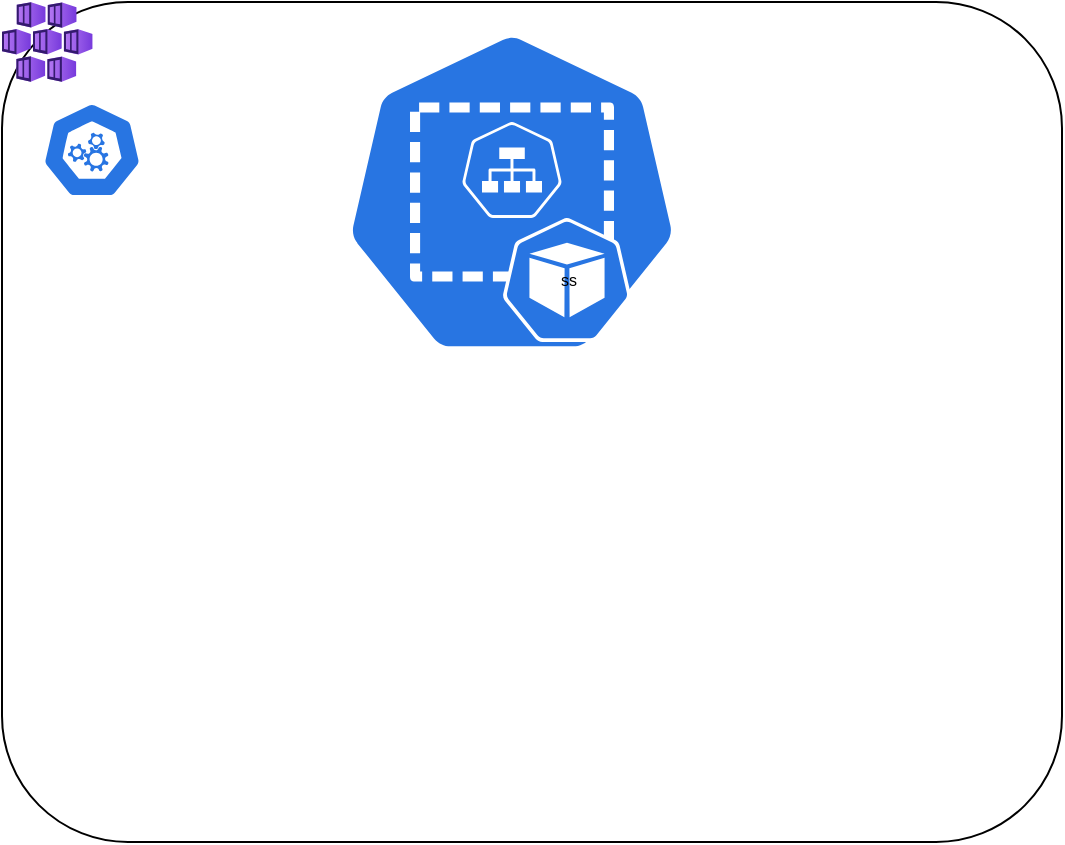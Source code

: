 <mxfile version="20.2.3" type="github">
  <diagram id="9gby5_nQeE01gUk5MkaV" name="Page-1">
    <mxGraphModel dx="830" dy="550" grid="1" gridSize="10" guides="1" tooltips="1" connect="1" arrows="1" fold="1" page="1" pageScale="1" pageWidth="827" pageHeight="1169" math="0" shadow="0">
      <root>
        <mxCell id="0" />
        <mxCell id="1" parent="0" />
        <mxCell id="SFuSg-DjwJdB-PmO_ZJF-2" value="" style="rounded=1;whiteSpace=wrap;html=1;" vertex="1" parent="1">
          <mxGeometry x="150" y="90" width="530" height="420" as="geometry" />
        </mxCell>
        <mxCell id="SFuSg-DjwJdB-PmO_ZJF-3" value="" style="aspect=fixed;html=1;points=[];align=center;image;fontSize=12;image=img/lib/azure2/containers/Kubernetes_Services.svg;" vertex="1" parent="1">
          <mxGeometry x="150" y="90" width="45.33" height="40" as="geometry" />
        </mxCell>
        <mxCell id="SFuSg-DjwJdB-PmO_ZJF-9" value="" style="sketch=0;html=1;dashed=0;whitespace=wrap;fillColor=#2875E2;strokeColor=#ffffff;points=[[0.005,0.63,0],[0.1,0.2,0],[0.9,0.2,0],[0.5,0,0],[0.995,0.63,0],[0.72,0.99,0],[0.5,1,0],[0.28,0.99,0]];shape=mxgraph.kubernetes.icon;prIcon=master;fontSize=8;" vertex="1" parent="1">
          <mxGeometry x="170" y="140" width="50" height="48" as="geometry" />
        </mxCell>
        <mxCell id="SFuSg-DjwJdB-PmO_ZJF-10" value="" style="sketch=0;html=1;dashed=0;whitespace=wrap;fillColor=#2875E2;strokeColor=#ffffff;points=[[0.005,0.63,0],[0.1,0.2,0],[0.9,0.2,0],[0.5,0,0],[0.995,0.63,0],[0.72,0.99,0],[0.5,1,0],[0.28,0.99,0]];shape=mxgraph.kubernetes.icon;prIcon=ns;fontSize=8;" vertex="1" parent="1">
          <mxGeometry x="320" y="100" width="170" height="170" as="geometry" />
        </mxCell>
        <mxCell id="SFuSg-DjwJdB-PmO_ZJF-11" value="" style="sketch=0;html=1;dashed=0;whitespace=wrap;fillColor=#2875E2;strokeColor=#ffffff;points=[[0.005,0.63,0],[0.1,0.2,0],[0.9,0.2,0],[0.5,0,0],[0.995,0.63,0],[0.72,0.99,0],[0.5,1,0],[0.28,0.99,0]];shape=mxgraph.kubernetes.icon;prIcon=svc;fontSize=8;" vertex="1" parent="1">
          <mxGeometry x="380" y="150" width="50" height="48" as="geometry" />
        </mxCell>
        <mxCell id="SFuSg-DjwJdB-PmO_ZJF-12" value="ss" style="sketch=0;html=1;dashed=0;whitespace=wrap;fillColor=#2875E2;strokeColor=#ffffff;points=[[0.005,0.63,0],[0.1,0.2,0],[0.9,0.2,0],[0.5,0,0],[0.995,0.63,0],[0.72,0.99,0],[0.5,1,0],[0.28,0.99,0]];shape=mxgraph.kubernetes.icon;prIcon=pod;fontSize=8;" vertex="1" parent="1">
          <mxGeometry x="385" y="198" width="95" height="62" as="geometry" />
        </mxCell>
      </root>
    </mxGraphModel>
  </diagram>
</mxfile>
